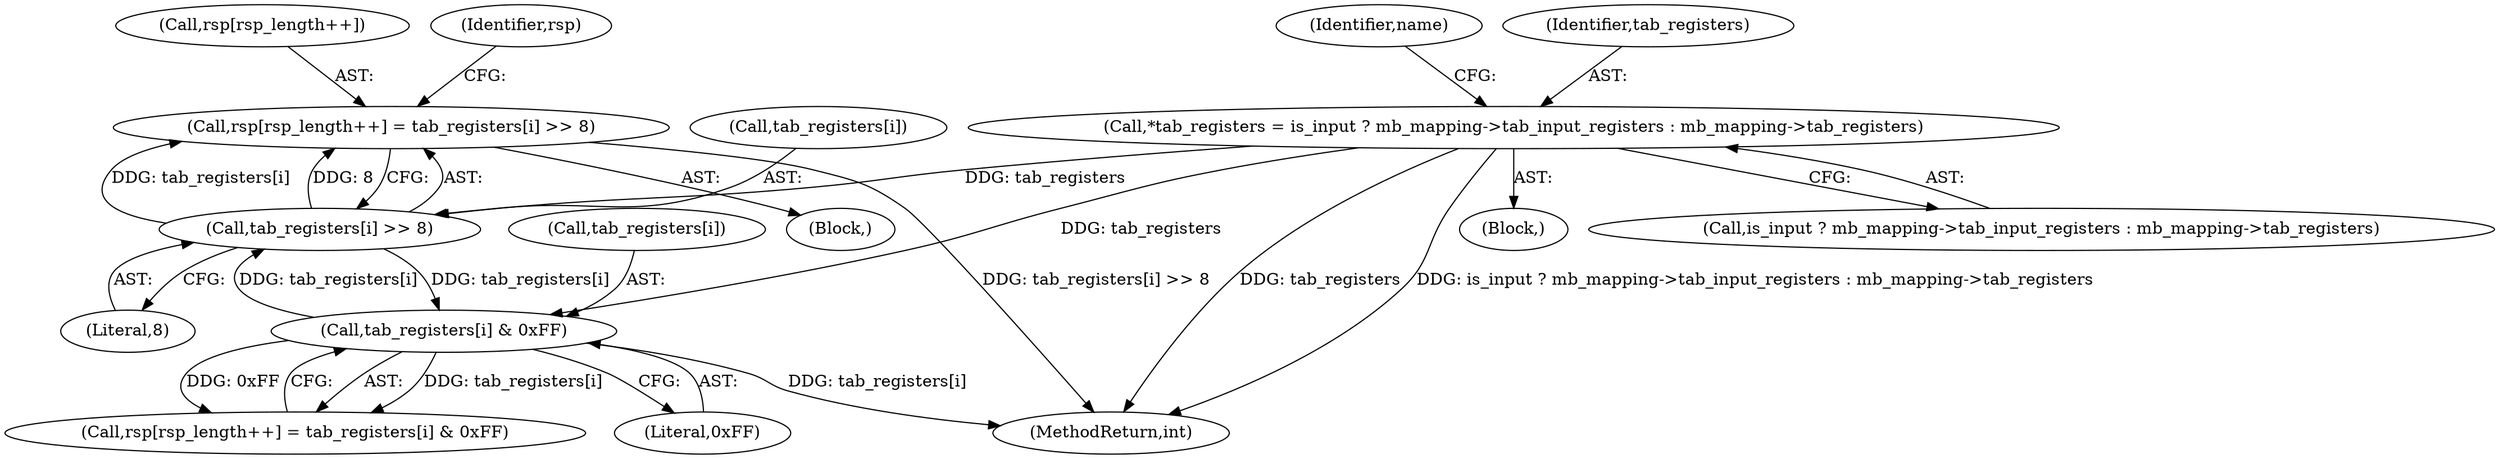 digraph "0_libmodbus_5ccdf5ef79d742640355d1132fa9e2abc7fbaefc@array" {
"1000503" [label="(Call,rsp[rsp_length++] = tab_registers[i] >> 8)"];
"1000508" [label="(Call,tab_registers[i] >> 8)"];
"1000383" [label="(Call,*tab_registers = is_input ? mb_mapping->tab_input_registers : mb_mapping->tab_registers)"];
"1000518" [label="(Call,tab_registers[i] & 0xFF)"];
"1000502" [label="(Block,)"];
"1000518" [label="(Call,tab_registers[i] & 0xFF)"];
"1000504" [label="(Call,rsp[rsp_length++])"];
"1000394" [label="(Identifier,name)"];
"1000512" [label="(Literal,8)"];
"1000384" [label="(Identifier,tab_registers)"];
"1000508" [label="(Call,tab_registers[i] >> 8)"];
"1001410" [label="(MethodReturn,int)"];
"1000519" [label="(Call,tab_registers[i])"];
"1000503" [label="(Call,rsp[rsp_length++] = tab_registers[i] >> 8)"];
"1000353" [label="(Block,)"];
"1000513" [label="(Call,rsp[rsp_length++] = tab_registers[i] & 0xFF)"];
"1000385" [label="(Call,is_input ? mb_mapping->tab_input_registers : mb_mapping->tab_registers)"];
"1000509" [label="(Call,tab_registers[i])"];
"1000515" [label="(Identifier,rsp)"];
"1000383" [label="(Call,*tab_registers = is_input ? mb_mapping->tab_input_registers : mb_mapping->tab_registers)"];
"1000522" [label="(Literal,0xFF)"];
"1000503" -> "1000502"  [label="AST: "];
"1000503" -> "1000508"  [label="CFG: "];
"1000504" -> "1000503"  [label="AST: "];
"1000508" -> "1000503"  [label="AST: "];
"1000515" -> "1000503"  [label="CFG: "];
"1000503" -> "1001410"  [label="DDG: tab_registers[i] >> 8"];
"1000508" -> "1000503"  [label="DDG: tab_registers[i]"];
"1000508" -> "1000503"  [label="DDG: 8"];
"1000508" -> "1000512"  [label="CFG: "];
"1000509" -> "1000508"  [label="AST: "];
"1000512" -> "1000508"  [label="AST: "];
"1000383" -> "1000508"  [label="DDG: tab_registers"];
"1000518" -> "1000508"  [label="DDG: tab_registers[i]"];
"1000508" -> "1000518"  [label="DDG: tab_registers[i]"];
"1000383" -> "1000353"  [label="AST: "];
"1000383" -> "1000385"  [label="CFG: "];
"1000384" -> "1000383"  [label="AST: "];
"1000385" -> "1000383"  [label="AST: "];
"1000394" -> "1000383"  [label="CFG: "];
"1000383" -> "1001410"  [label="DDG: tab_registers"];
"1000383" -> "1001410"  [label="DDG: is_input ? mb_mapping->tab_input_registers : mb_mapping->tab_registers"];
"1000383" -> "1000518"  [label="DDG: tab_registers"];
"1000518" -> "1000513"  [label="AST: "];
"1000518" -> "1000522"  [label="CFG: "];
"1000519" -> "1000518"  [label="AST: "];
"1000522" -> "1000518"  [label="AST: "];
"1000513" -> "1000518"  [label="CFG: "];
"1000518" -> "1001410"  [label="DDG: tab_registers[i]"];
"1000518" -> "1000513"  [label="DDG: tab_registers[i]"];
"1000518" -> "1000513"  [label="DDG: 0xFF"];
}
